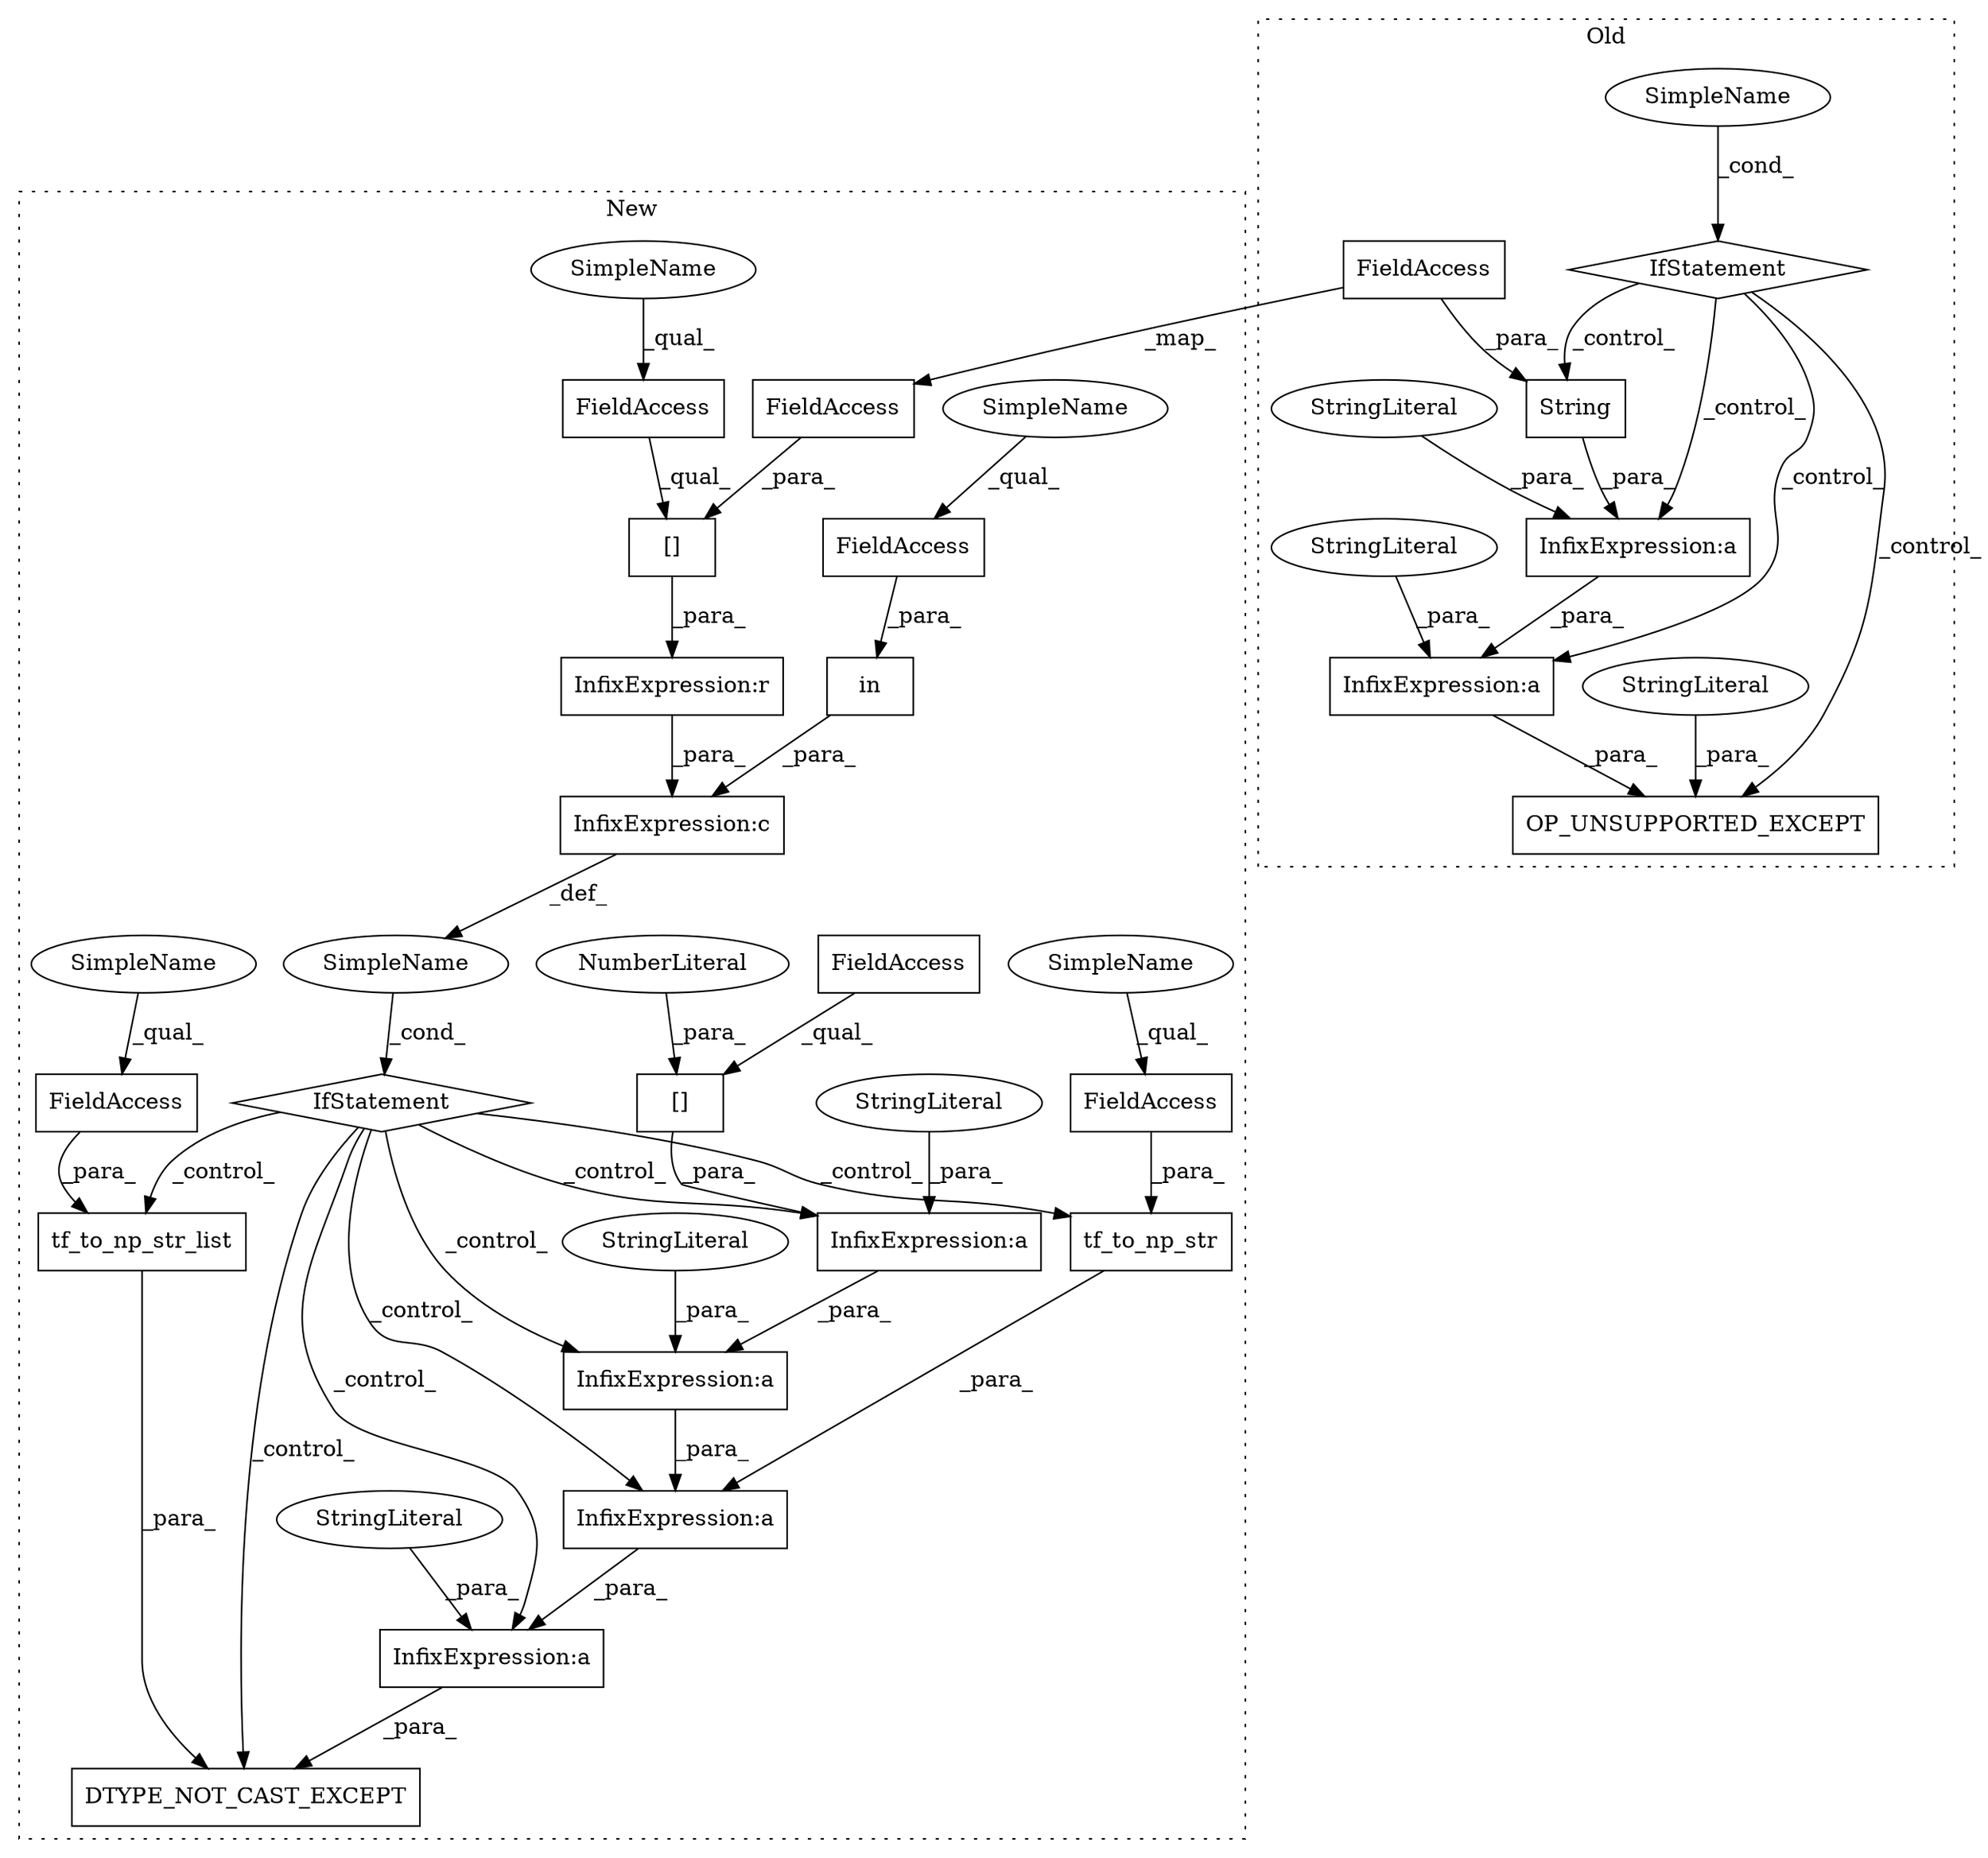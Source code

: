 digraph G {
subgraph cluster0 {
1 [label="String" a="32" s="533,547" l="7,1" shape="box"];
3 [label="InfixExpression:a" a="27" s="530" l="3" shape="box"];
12 [label="SimpleName" a="42" s="" l="" shape="ellipse"];
15 [label="OP_UNSUPPORTED_EXCEPT" a="32" s="478,576" l="22,1" shape="box"];
20 [label="StringLiteral" a="45" s="564" l="12" shape="ellipse"];
21 [label="StringLiteral" a="45" s="501" l="29" shape="ellipse"];
29 [label="FieldAccess" a="22" s="540" l="7" shape="box"];
30 [label="IfStatement" a="25" s="426,458" l="4,2" shape="diamond"];
32 [label="InfixExpression:a" a="27" s="549" l="3" shape="box"];
34 [label="StringLiteral" a="45" s="552" l="11" shape="ellipse"];
label = "Old";
style="dotted";
}
subgraph cluster1 {
2 [label="DTYPE_NOT_CAST_EXCEPT" a="32" s="1004,1203" l="22,1" shape="box"];
4 [label="InfixExpression:a" a="27" s="1083" l="3" shape="box"];
5 [label="InfixExpression:a" a="27" s="1060" l="3" shape="box"];
6 [label="InfixExpression:a" a="27" s="1042" l="3" shape="box"];
7 [label="InfixExpression:a" a="27" s="1133" l="3" shape="box"];
8 [label="[]" a="2" s="1045,1058" l="12,1" shape="box"];
9 [label="NumberLiteral" a="34" s="1057" l="1" shape="ellipse"];
10 [label="InfixExpression:c" a="27" s="949" l="4" shape="box"];
11 [label="tf_to_np_str_list" a="32" s="1165,1202" l="18,1" shape="box"];
13 [label="SimpleName" a="42" s="" l="" shape="ellipse"];
14 [label="tf_to_np_str" a="32" s="1111,1131" l="13,1" shape="box"];
16 [label="InfixExpression:r" a="27" s="975" l="4" shape="box"];
17 [label="[]" a="2" s="954,974" l="13,1" shape="box"];
18 [label="FieldAccess" a="22" s="1045" l="11" shape="box"];
19 [label="FieldAccess" a="22" s="1124" l="7" shape="box"];
22 [label="StringLiteral" a="45" s="1063" l="19" shape="ellipse"];
23 [label="StringLiteral" a="45" s="1136" l="3" shape="ellipse"];
24 [label="StringLiteral" a="45" s="1029" l="13" shape="ellipse"];
25 [label="FieldAccess" a="22" s="1183" l="19" shape="box"];
26 [label="FieldAccess" a="22" s="954" l="12" shape="box"];
27 [label="FieldAccess" a="22" s="936" l="12" shape="box"];
28 [label="FieldAccess" a="22" s="967" l="7" shape="box"];
31 [label="IfStatement" a="25" s="916,984" l="4,2" shape="diamond"];
33 [label="in" a="105" s="925" l="23" shape="box"];
35 [label="SimpleName" a="42" s="1124" l="1" shape="ellipse"];
36 [label="SimpleName" a="42" s="936" l="3" shape="ellipse"];
37 [label="SimpleName" a="42" s="954" l="3" shape="ellipse"];
38 [label="SimpleName" a="42" s="1183" l="3" shape="ellipse"];
label = "New";
style="dotted";
}
1 -> 3 [label="_para_"];
3 -> 32 [label="_para_"];
4 -> 7 [label="_para_"];
5 -> 4 [label="_para_"];
6 -> 5 [label="_para_"];
7 -> 2 [label="_para_"];
8 -> 6 [label="_para_"];
9 -> 8 [label="_para_"];
10 -> 13 [label="_def_"];
11 -> 2 [label="_para_"];
12 -> 30 [label="_cond_"];
13 -> 31 [label="_cond_"];
14 -> 4 [label="_para_"];
16 -> 10 [label="_para_"];
17 -> 16 [label="_para_"];
18 -> 8 [label="_qual_"];
19 -> 14 [label="_para_"];
20 -> 15 [label="_para_"];
21 -> 3 [label="_para_"];
22 -> 5 [label="_para_"];
23 -> 7 [label="_para_"];
24 -> 6 [label="_para_"];
25 -> 11 [label="_para_"];
26 -> 17 [label="_qual_"];
27 -> 33 [label="_para_"];
28 -> 17 [label="_para_"];
29 -> 1 [label="_para_"];
29 -> 28 [label="_map_"];
30 -> 15 [label="_control_"];
30 -> 32 [label="_control_"];
30 -> 1 [label="_control_"];
30 -> 3 [label="_control_"];
31 -> 4 [label="_control_"];
31 -> 14 [label="_control_"];
31 -> 2 [label="_control_"];
31 -> 6 [label="_control_"];
31 -> 7 [label="_control_"];
31 -> 5 [label="_control_"];
31 -> 11 [label="_control_"];
32 -> 15 [label="_para_"];
33 -> 10 [label="_para_"];
34 -> 32 [label="_para_"];
35 -> 19 [label="_qual_"];
36 -> 27 [label="_qual_"];
37 -> 26 [label="_qual_"];
38 -> 25 [label="_qual_"];
}